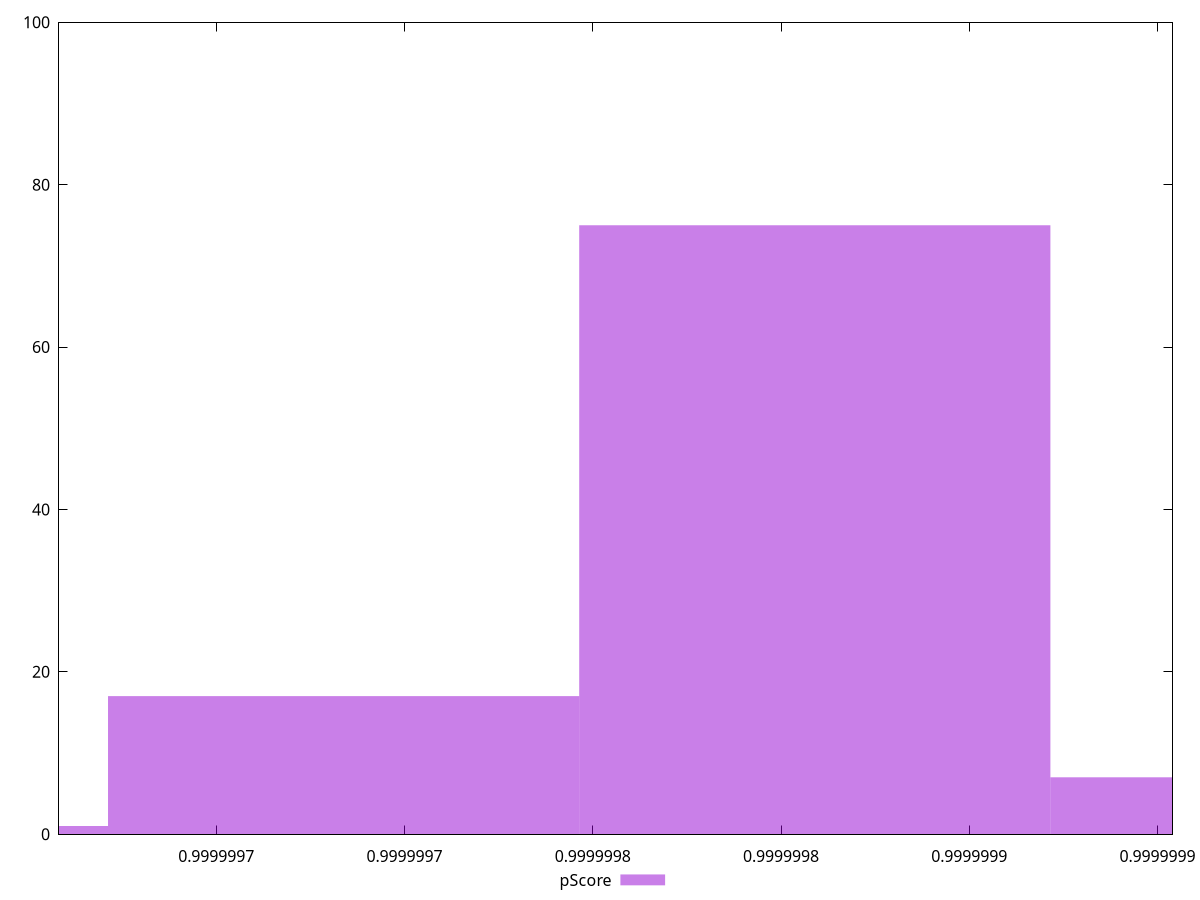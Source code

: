 reset

$pScore <<EOF
0.9999998089757003 75
0.9999996838197486 17
0.999999934131652 7
0.9999995586637969 1
EOF

set key outside below
set boxwidth 1.2515595172680207e-7
set xrange [0.9999996082209629:0.9999999039870624]
set yrange [0:100]
set trange [0:100]
set style fill transparent solid 0.5 noborder
set terminal svg size 640, 490 enhanced background rgb 'white'
set output "reports/report_00031_2021-02-24T23-18-18.084Z/bootup-time/samples/card/pScore/histogram.svg"

plot $pScore title "pScore" with boxes

reset
